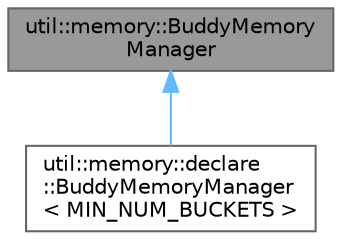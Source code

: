 digraph "util::memory::BuddyMemoryManager"
{
 // LATEX_PDF_SIZE
  bgcolor="transparent";
  edge [fontname=Helvetica,fontsize=10,labelfontname=Helvetica,labelfontsize=10];
  node [fontname=Helvetica,fontsize=10,shape=box,height=0.2,width=0.4];
  Node1 [id="Node000001",label="util::memory::BuddyMemory\lManager",height=0.2,width=0.4,color="gray40", fillcolor="grey60", style="filled", fontcolor="black",tooltip=" "];
  Node1 -> Node2 [id="edge1_Node000001_Node000002",dir="back",color="steelblue1",style="solid",tooltip=" "];
  Node2 [id="Node000002",label="util::memory::declare\l::BuddyMemoryManager\l\< MIN_NUM_BUCKETS \>",height=0.2,width=0.4,color="gray40", fillcolor="white", style="filled",URL="$d6/d7b/classutil_1_1memory_1_1declare_1_1BuddyMemoryManager.html",tooltip=" "];
}
